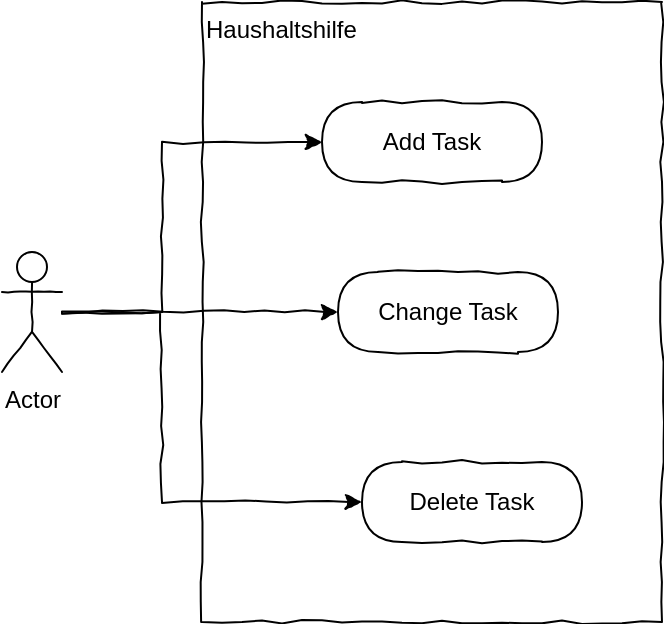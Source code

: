 <mxfile version="13.0.8" type="device"><diagram name="Page-1" id="f1b7ffb7-ca1e-a977-7cf5-a751b3c06c05"><mxGraphModel dx="1422" dy="713" grid="1" gridSize="10" guides="1" tooltips="1" connect="1" arrows="1" fold="1" page="1" pageScale="1" pageWidth="826" pageHeight="1169" background="#ffffff" math="0" shadow="0"><root><mxCell id="0"/><mxCell id="1" parent="0"/><mxCell id="hwgr4TLDCF2FktcqX4B6-61" value="&lt;div style=&quot;text-align: left&quot;&gt;&lt;span&gt;Haushaltshilfe&lt;/span&gt;&lt;/div&gt;" style="rounded=0;whiteSpace=wrap;html=1;shadow=0;glass=0;comic=1;strokeColor=#000000;labelPosition=center;verticalLabelPosition=middle;align=left;verticalAlign=top;absoluteArcSize=1;arcSize=50;" vertex="1" parent="1"><mxGeometry x="290" y="130" width="230" height="310" as="geometry"/></mxCell><mxCell id="hwgr4TLDCF2FktcqX4B6-68" style="edgeStyle=orthogonalEdgeStyle;rounded=0;html=1;jettySize=auto;orthogonalLoop=1;comic=1;fontFamily=Helvetica;fontSize=11;fontColor=#000000;align=center;strokeColor=#000000;" edge="1" parent="1" source="hwgr4TLDCF2FktcqX4B6-62" target="hwgr4TLDCF2FktcqX4B6-65"><mxGeometry relative="1" as="geometry"/></mxCell><mxCell id="hwgr4TLDCF2FktcqX4B6-69" style="edgeStyle=orthogonalEdgeStyle;rounded=0;html=1;jettySize=auto;orthogonalLoop=1;comic=1;fontFamily=Helvetica;fontSize=11;fontColor=#000000;align=center;strokeColor=#000000;" edge="1" parent="1" source="hwgr4TLDCF2FktcqX4B6-62" target="hwgr4TLDCF2FktcqX4B6-64"><mxGeometry relative="1" as="geometry"><Array as="points"><mxPoint x="270" y="285"/><mxPoint x="270" y="380"/></Array></mxGeometry></mxCell><mxCell id="hwgr4TLDCF2FktcqX4B6-62" value="Actor" style="shape=umlActor;verticalLabelPosition=bottom;labelBackgroundColor=#ffffff;verticalAlign=top;html=1;rounded=1;shadow=0;comic=1;strokeWidth=1;comic=1" vertex="1" parent="1"><mxGeometry x="190" y="255" width="30" height="60" as="geometry"/></mxCell><mxCell id="hwgr4TLDCF2FktcqX4B6-63" value="Add Task" style="rounded=1;whiteSpace=wrap;html=1;absoluteArcSize=1;arcSize=50;strokeWidth=1;shadow=0;comic=1;" vertex="1" parent="1"><mxGeometry x="350" y="180" width="110" height="40" as="geometry"/></mxCell><mxCell id="hwgr4TLDCF2FktcqX4B6-64" value="Delete Task" style="rounded=1;whiteSpace=wrap;html=1;absoluteArcSize=1;arcSize=50;strokeWidth=1;shadow=0;comic=1;" vertex="1" parent="1"><mxGeometry x="370" y="360" width="110" height="40" as="geometry"/></mxCell><mxCell id="hwgr4TLDCF2FktcqX4B6-65" value="Change Task" style="rounded=1;whiteSpace=wrap;html=1;absoluteArcSize=1;arcSize=50;strokeWidth=1;shadow=0;comic=1;" vertex="1" parent="1"><mxGeometry x="358" y="265" width="110" height="40" as="geometry"/></mxCell><mxCell id="hwgr4TLDCF2FktcqX4B6-67" value="" style="edgeStyle=orthogonalEdgeStyle;rounded=0;html=1;jettySize=auto;orthogonalLoop=1;comic=1;entryX=0;entryY=0.5;entryDx=0;entryDy=0;" edge="1" parent="1" source="hwgr4TLDCF2FktcqX4B6-62" target="hwgr4TLDCF2FktcqX4B6-63"><mxGeometry relative="1" as="geometry"><mxPoint x="550" y="320" as="sourcePoint"/><mxPoint x="550" y="356" as="targetPoint"/><Array as="points"><mxPoint x="270" y="285"/><mxPoint x="270" y="200"/></Array></mxGeometry></mxCell></root></mxGraphModel></diagram></mxfile>